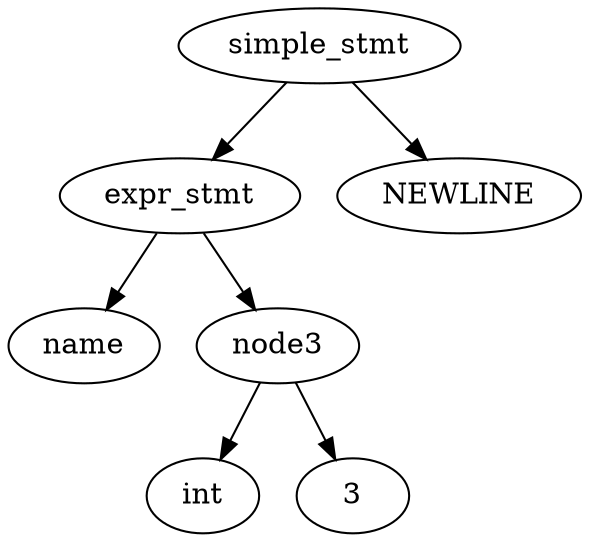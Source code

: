 // THIS IS A TEMPLATE FOR DOT

strict digraph ast {
	node0 [label=name];
	node1 [label=int];
	node2 [label=3];
	node3 [labelw=COLON_EQUAL_];
	node3 -> node2;
	node3 -> node1;
	node4 [label=expr_stmt];
	node4 -> node0;
	node4 -> node3;
	node5 [label=NEWLINE];
	node6 [label=simple_stmt];
	node6 -> node4;
	node6 -> node5;
}
